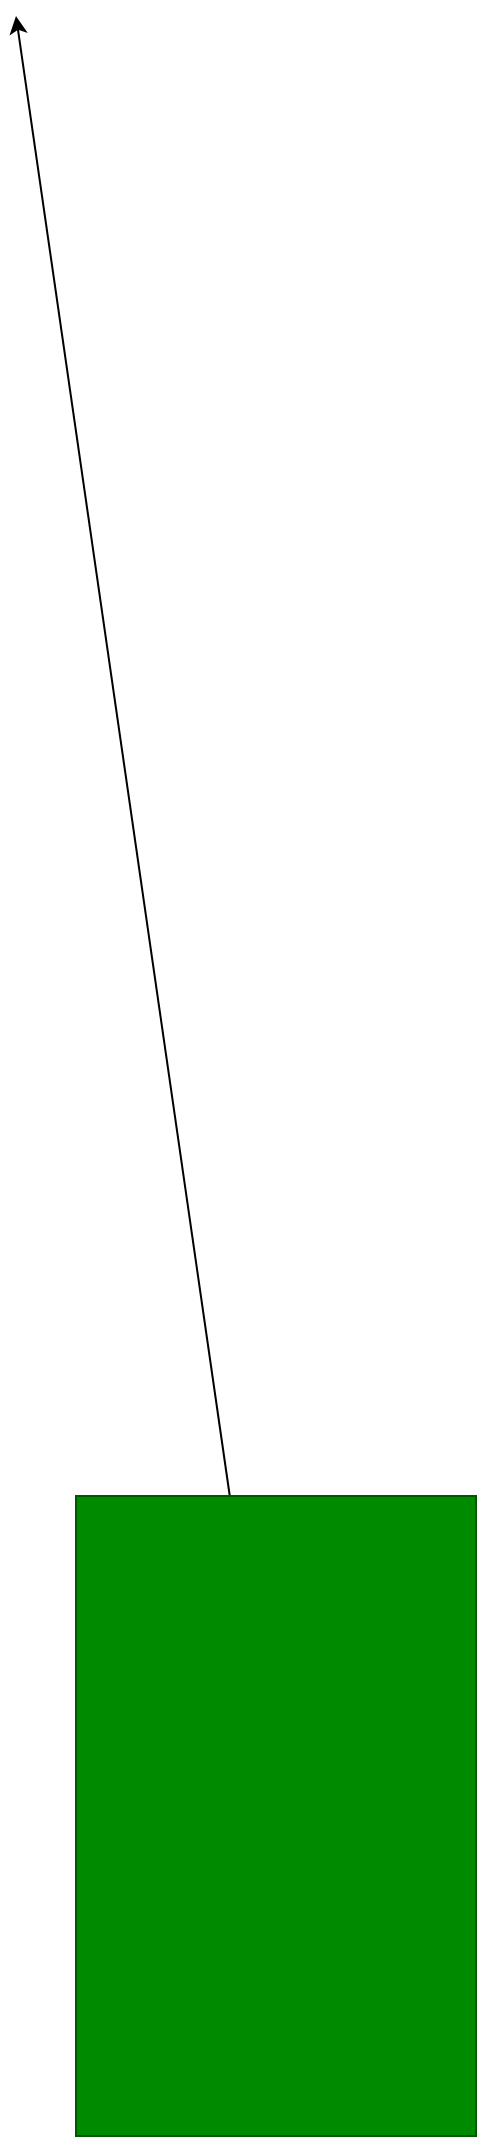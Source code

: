 <mxfile>
    <diagram id="YlXeOrsX1tv2m6a6Rmo3" name="Page-1">
        <mxGraphModel dx="797" dy="471" grid="1" gridSize="10" guides="1" tooltips="1" connect="1" arrows="1" fold="1" page="1" pageScale="1" pageWidth="850" pageHeight="1100" math="0" shadow="0">
            <root>
                <mxCell id="0"/>
                <mxCell id="1" parent="0"/>
                <mxCell id="3" style="edgeStyle=none;html=1;" parent="1" source="2" edge="1">
                    <mxGeometry relative="1" as="geometry">
                        <mxPoint x="650" y="280" as="targetPoint"/>
                    </mxGeometry>
                </mxCell>
                <mxCell id="2" value="" style="whiteSpace=wrap;html=1;fillColor=#008a00;fontColor=#ffffff;strokeColor=#005700;" parent="1" vertex="1">
                    <mxGeometry x="680" y="1020" width="200" height="320" as="geometry"/>
                </mxCell>
            </root>
        </mxGraphModel>
    </diagram>
</mxfile>